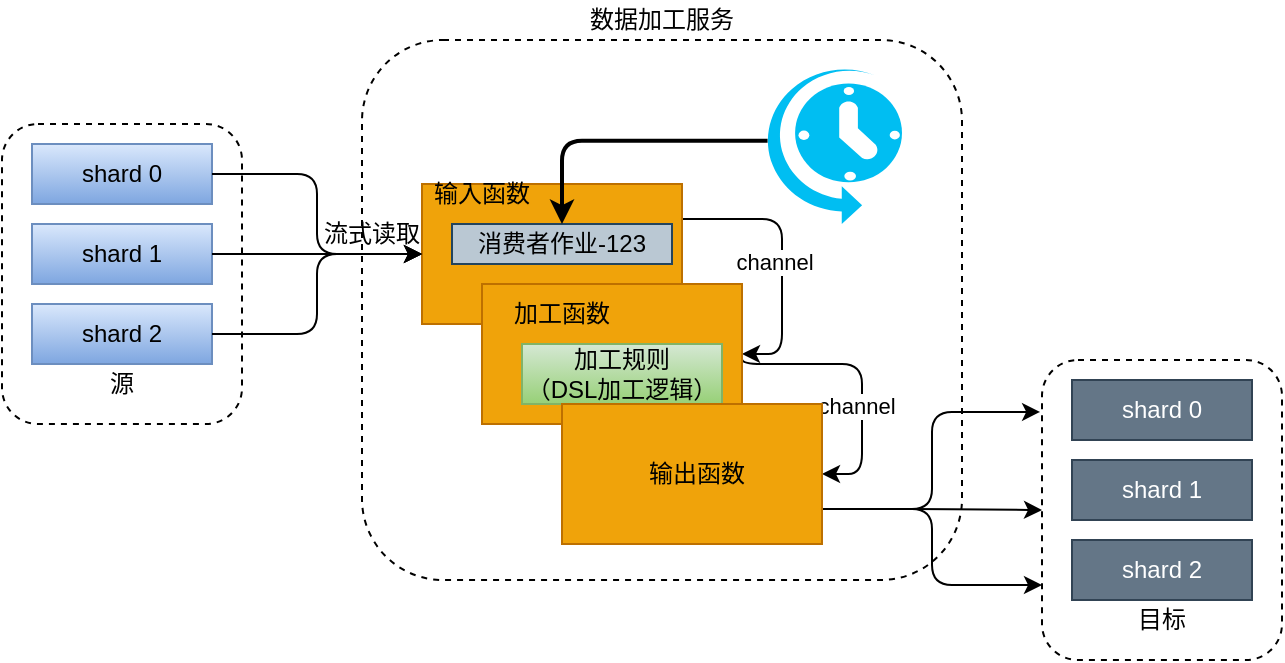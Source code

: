 <mxfile version="14.4.5" type="github">
  <diagram id="2aySjrpf6W7BT7zp0kEu" name="第 1 页">
    <mxGraphModel dx="946" dy="504" grid="1" gridSize="10" guides="1" tooltips="1" connect="1" arrows="1" fold="1" page="1" pageScale="1" pageWidth="827" pageHeight="1169" math="0" shadow="0">
      <root>
        <mxCell id="0" />
        <mxCell id="1" parent="0" />
        <mxCell id="UIGwswFzbWRBzIvUJPzo-1" value="" style="rounded=1;whiteSpace=wrap;html=1;dashed=1;" vertex="1" parent="1">
          <mxGeometry x="120" y="110" width="120" height="150" as="geometry" />
        </mxCell>
        <mxCell id="UIGwswFzbWRBzIvUJPzo-3" value="shard 0" style="rounded=0;whiteSpace=wrap;html=1;fillColor=#dae8fc;strokeColor=#6c8ebf;gradientColor=#7ea6e0;" vertex="1" parent="1">
          <mxGeometry x="135" y="120" width="90" height="30" as="geometry" />
        </mxCell>
        <mxCell id="UIGwswFzbWRBzIvUJPzo-4" value="shard 1" style="rounded=0;whiteSpace=wrap;html=1;fillColor=#dae8fc;strokeColor=#6c8ebf;gradientColor=#7ea6e0;" vertex="1" parent="1">
          <mxGeometry x="135" y="160" width="90" height="30" as="geometry" />
        </mxCell>
        <mxCell id="UIGwswFzbWRBzIvUJPzo-5" value="shard 2" style="rounded=0;whiteSpace=wrap;html=1;fillColor=#dae8fc;strokeColor=#6c8ebf;gradientColor=#7ea6e0;" vertex="1" parent="1">
          <mxGeometry x="135" y="200" width="90" height="30" as="geometry" />
        </mxCell>
        <mxCell id="UIGwswFzbWRBzIvUJPzo-7" value="源" style="text;html=1;strokeColor=none;fillColor=none;align=center;verticalAlign=middle;whiteSpace=wrap;rounded=0;dashed=1;" vertex="1" parent="1">
          <mxGeometry x="160" y="230" width="40" height="20" as="geometry" />
        </mxCell>
        <mxCell id="UIGwswFzbWRBzIvUJPzo-8" value="" style="rounded=1;whiteSpace=wrap;html=1;dashed=1;" vertex="1" parent="1">
          <mxGeometry x="300" y="68" width="300" height="270" as="geometry" />
        </mxCell>
        <mxCell id="UIGwswFzbWRBzIvUJPzo-34" style="edgeStyle=orthogonalEdgeStyle;rounded=1;orthogonalLoop=1;jettySize=auto;html=1;exitX=1;exitY=0.25;exitDx=0;exitDy=0;entryX=1;entryY=0.5;entryDx=0;entryDy=0;strokeWidth=1;" edge="1" parent="1" source="UIGwswFzbWRBzIvUJPzo-9" target="UIGwswFzbWRBzIvUJPzo-13">
          <mxGeometry relative="1" as="geometry" />
        </mxCell>
        <mxCell id="UIGwswFzbWRBzIvUJPzo-35" value="channel" style="edgeLabel;html=1;align=center;verticalAlign=middle;resizable=0;points=[];" vertex="1" connectable="0" parent="UIGwswFzbWRBzIvUJPzo-34">
          <mxGeometry x="0.04" y="-4" relative="1" as="geometry">
            <mxPoint as="offset" />
          </mxGeometry>
        </mxCell>
        <mxCell id="UIGwswFzbWRBzIvUJPzo-9" value="" style="rounded=0;whiteSpace=wrap;html=1;fillColor=#f0a30a;strokeColor=#BD7000;fontColor=#ffffff;" vertex="1" parent="1">
          <mxGeometry x="330" y="140" width="130" height="70" as="geometry" />
        </mxCell>
        <mxCell id="UIGwswFzbWRBzIvUJPzo-36" style="edgeStyle=orthogonalEdgeStyle;rounded=1;orthogonalLoop=1;jettySize=auto;html=1;exitX=1;exitY=0.5;exitDx=0;exitDy=0;entryX=1;entryY=0.5;entryDx=0;entryDy=0;strokeWidth=1;" edge="1" parent="1" source="UIGwswFzbWRBzIvUJPzo-13" target="UIGwswFzbWRBzIvUJPzo-32">
          <mxGeometry relative="1" as="geometry">
            <Array as="points">
              <mxPoint x="490" y="230" />
              <mxPoint x="550" y="230" />
              <mxPoint x="550" y="285" />
            </Array>
          </mxGeometry>
        </mxCell>
        <mxCell id="UIGwswFzbWRBzIvUJPzo-37" value="channel" style="edgeLabel;html=1;align=center;verticalAlign=middle;resizable=0;points=[];" vertex="1" connectable="0" parent="UIGwswFzbWRBzIvUJPzo-36">
          <mxGeometry x="0.229" y="-3" relative="1" as="geometry">
            <mxPoint as="offset" />
          </mxGeometry>
        </mxCell>
        <mxCell id="UIGwswFzbWRBzIvUJPzo-13" value="" style="rounded=0;whiteSpace=wrap;html=1;fillColor=#f0a30a;strokeColor=#BD7000;fontColor=#ffffff;" vertex="1" parent="1">
          <mxGeometry x="360" y="190" width="130" height="70" as="geometry" />
        </mxCell>
        <mxCell id="UIGwswFzbWRBzIvUJPzo-14" value="加工函数" style="text;html=1;strokeColor=none;fillColor=none;align=center;verticalAlign=middle;whiteSpace=wrap;rounded=0;" vertex="1" parent="1">
          <mxGeometry x="370" y="195" width="60" height="20" as="geometry" />
        </mxCell>
        <mxCell id="UIGwswFzbWRBzIvUJPzo-15" value="加工规则&lt;br&gt;（DSL加工逻辑）" style="text;html=1;strokeColor=#82b366;fillColor=#d5e8d4;align=center;verticalAlign=middle;whiteSpace=wrap;rounded=0;gradientColor=#97d077;" vertex="1" parent="1">
          <mxGeometry x="380" y="220" width="100" height="30" as="geometry" />
        </mxCell>
        <mxCell id="UIGwswFzbWRBzIvUJPzo-16" value="消费者作业-123" style="text;html=1;strokeColor=#23445d;fillColor=#bac8d3;align=center;verticalAlign=middle;whiteSpace=wrap;rounded=0;" vertex="1" parent="1">
          <mxGeometry x="345" y="160" width="110" height="20" as="geometry" />
        </mxCell>
        <mxCell id="UIGwswFzbWRBzIvUJPzo-21" value="" style="edgeStyle=elbowEdgeStyle;elbow=horizontal;endArrow=classic;html=1;exitX=1;exitY=0.5;exitDx=0;exitDy=0;entryX=0;entryY=0.5;entryDx=0;entryDy=0;" edge="1" parent="1" source="UIGwswFzbWRBzIvUJPzo-3" target="UIGwswFzbWRBzIvUJPzo-9">
          <mxGeometry width="50" height="50" relative="1" as="geometry">
            <mxPoint x="160" y="370" as="sourcePoint" />
            <mxPoint x="210" y="320" as="targetPoint" />
          </mxGeometry>
        </mxCell>
        <mxCell id="UIGwswFzbWRBzIvUJPzo-23" value="" style="edgeStyle=elbowEdgeStyle;elbow=horizontal;endArrow=classic;html=1;exitX=1;exitY=0.5;exitDx=0;exitDy=0;" edge="1" parent="1" source="UIGwswFzbWRBzIvUJPzo-4" target="UIGwswFzbWRBzIvUJPzo-9">
          <mxGeometry width="50" height="50" relative="1" as="geometry">
            <mxPoint x="265" y="155" as="sourcePoint" />
            <mxPoint x="330" y="200" as="targetPoint" />
          </mxGeometry>
        </mxCell>
        <mxCell id="UIGwswFzbWRBzIvUJPzo-24" value="" style="edgeStyle=elbowEdgeStyle;elbow=horizontal;endArrow=classic;html=1;exitX=1;exitY=0.5;exitDx=0;exitDy=0;entryX=0;entryY=0.5;entryDx=0;entryDy=0;" edge="1" parent="1" source="UIGwswFzbWRBzIvUJPzo-5" target="UIGwswFzbWRBzIvUJPzo-9">
          <mxGeometry width="50" height="50" relative="1" as="geometry">
            <mxPoint x="275" y="165" as="sourcePoint" />
            <mxPoint x="350" y="212.5" as="targetPoint" />
          </mxGeometry>
        </mxCell>
        <mxCell id="UIGwswFzbWRBzIvUJPzo-26" style="edgeStyle=orthogonalEdgeStyle;rounded=1;orthogonalLoop=1;jettySize=auto;html=1;exitX=0.04;exitY=0.48;exitDx=0;exitDy=0;exitPerimeter=0;entryX=0.5;entryY=0;entryDx=0;entryDy=0;strokeWidth=2;" edge="1" parent="1" source="UIGwswFzbWRBzIvUJPzo-25" target="UIGwswFzbWRBzIvUJPzo-16">
          <mxGeometry relative="1" as="geometry" />
        </mxCell>
        <mxCell id="UIGwswFzbWRBzIvUJPzo-25" value="" style="verticalLabelPosition=bottom;html=1;verticalAlign=top;align=center;strokeColor=none;fillColor=#00BEF2;shape=mxgraph.azure.scheduler;pointerEvents=1;" vertex="1" parent="1">
          <mxGeometry x="500" y="80" width="70" height="80" as="geometry" />
        </mxCell>
        <mxCell id="UIGwswFzbWRBzIvUJPzo-30" value="输入函数" style="text;html=1;strokeColor=none;fillColor=none;align=center;verticalAlign=middle;whiteSpace=wrap;rounded=0;" vertex="1" parent="1">
          <mxGeometry x="330" y="135" width="60" height="20" as="geometry" />
        </mxCell>
        <mxCell id="UIGwswFzbWRBzIvUJPzo-46" style="edgeStyle=orthogonalEdgeStyle;rounded=1;orthogonalLoop=1;jettySize=auto;html=1;exitX=1;exitY=0.75;exitDx=0;exitDy=0;entryX=-0.008;entryY=0.173;entryDx=0;entryDy=0;strokeWidth=1;entryPerimeter=0;" edge="1" parent="1" source="UIGwswFzbWRBzIvUJPzo-32" target="UIGwswFzbWRBzIvUJPzo-39">
          <mxGeometry relative="1" as="geometry" />
        </mxCell>
        <mxCell id="UIGwswFzbWRBzIvUJPzo-50" style="edgeStyle=orthogonalEdgeStyle;rounded=1;orthogonalLoop=1;jettySize=auto;html=1;exitX=1;exitY=0.75;exitDx=0;exitDy=0;entryX=0;entryY=0.5;entryDx=0;entryDy=0;shadow=0;strokeWidth=1;" edge="1" parent="1" source="UIGwswFzbWRBzIvUJPzo-32" target="UIGwswFzbWRBzIvUJPzo-39">
          <mxGeometry relative="1" as="geometry" />
        </mxCell>
        <mxCell id="UIGwswFzbWRBzIvUJPzo-51" style="edgeStyle=orthogonalEdgeStyle;rounded=1;orthogonalLoop=1;jettySize=auto;html=1;exitX=1;exitY=0.75;exitDx=0;exitDy=0;entryX=0;entryY=0.75;entryDx=0;entryDy=0;shadow=0;strokeWidth=1;" edge="1" parent="1" source="UIGwswFzbWRBzIvUJPzo-32" target="UIGwswFzbWRBzIvUJPzo-39">
          <mxGeometry relative="1" as="geometry" />
        </mxCell>
        <mxCell id="UIGwswFzbWRBzIvUJPzo-32" value="" style="rounded=0;whiteSpace=wrap;html=1;fillColor=#f0a30a;strokeColor=#BD7000;fontColor=#ffffff;" vertex="1" parent="1">
          <mxGeometry x="400" y="250" width="130" height="70" as="geometry" />
        </mxCell>
        <mxCell id="UIGwswFzbWRBzIvUJPzo-33" value="输出函数" style="text;html=1;strokeColor=none;fillColor=none;align=center;verticalAlign=middle;whiteSpace=wrap;rounded=0;" vertex="1" parent="1">
          <mxGeometry x="430" y="275" width="75" height="20" as="geometry" />
        </mxCell>
        <mxCell id="UIGwswFzbWRBzIvUJPzo-38" value="流式读取" style="text;html=1;strokeColor=none;fillColor=none;align=center;verticalAlign=middle;whiteSpace=wrap;rounded=0;" vertex="1" parent="1">
          <mxGeometry x="280" y="155" width="50" height="20" as="geometry" />
        </mxCell>
        <mxCell id="UIGwswFzbWRBzIvUJPzo-39" value="" style="rounded=1;whiteSpace=wrap;html=1;dashed=1;" vertex="1" parent="1">
          <mxGeometry x="640" y="228" width="120" height="150" as="geometry" />
        </mxCell>
        <mxCell id="UIGwswFzbWRBzIvUJPzo-40" value="shard 0" style="rounded=0;whiteSpace=wrap;html=1;fillColor=#647687;strokeColor=#314354;fontColor=#ffffff;" vertex="1" parent="1">
          <mxGeometry x="655" y="238" width="90" height="30" as="geometry" />
        </mxCell>
        <mxCell id="UIGwswFzbWRBzIvUJPzo-41" value="shard 1" style="rounded=0;whiteSpace=wrap;html=1;fillColor=#647687;strokeColor=#314354;fontColor=#ffffff;" vertex="1" parent="1">
          <mxGeometry x="655" y="278" width="90" height="30" as="geometry" />
        </mxCell>
        <mxCell id="UIGwswFzbWRBzIvUJPzo-42" value="shard 2" style="rounded=0;whiteSpace=wrap;html=1;fillColor=#647687;strokeColor=#314354;fontColor=#ffffff;" vertex="1" parent="1">
          <mxGeometry x="655" y="318" width="90" height="30" as="geometry" />
        </mxCell>
        <mxCell id="UIGwswFzbWRBzIvUJPzo-43" value="目标" style="text;html=1;strokeColor=none;fillColor=none;align=center;verticalAlign=middle;whiteSpace=wrap;rounded=0;dashed=1;" vertex="1" parent="1">
          <mxGeometry x="680" y="348" width="40" height="20" as="geometry" />
        </mxCell>
        <mxCell id="UIGwswFzbWRBzIvUJPzo-52" value="数据加工服务" style="text;html=1;strokeColor=none;fillColor=none;align=center;verticalAlign=middle;whiteSpace=wrap;rounded=0;" vertex="1" parent="1">
          <mxGeometry x="410" y="48" width="80" height="20" as="geometry" />
        </mxCell>
      </root>
    </mxGraphModel>
  </diagram>
</mxfile>
